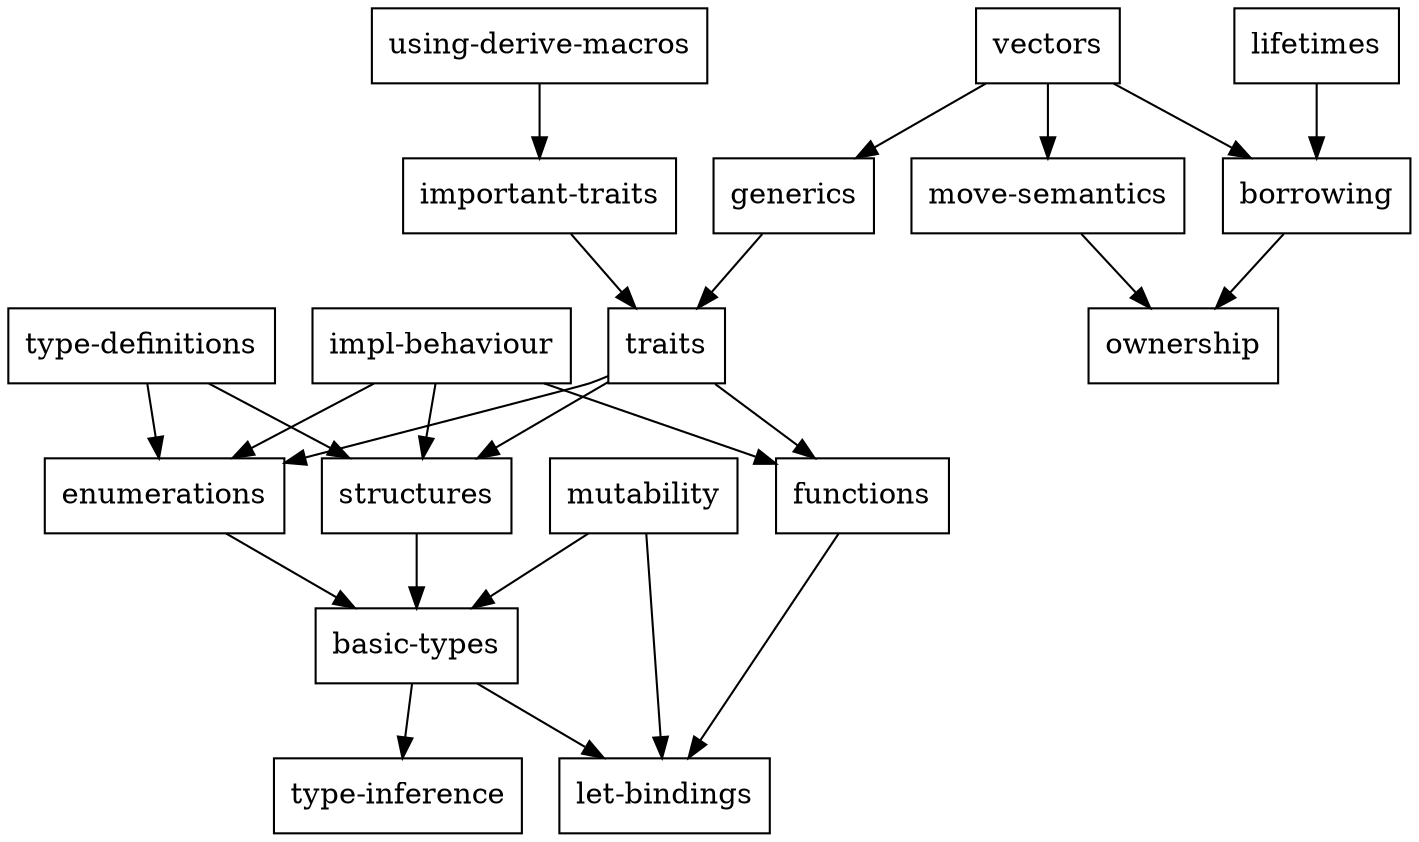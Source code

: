 digraph {
    0 [ label = "basic-types" shape = box]
    1 [ label = "let-bindings" shape = box]
    2 [ label = "type-inference" shape = box]
    3 [ label = "impl-behaviour" shape = box]
    4 [ label = "enumerations" shape = box]
    5 [ label = "functions" shape = box]
    6 [ label = "structures" shape = box]
    7 [ label = "borrowing" shape = box]
    8 [ label = "ownership" shape = box]
    9 [ label = "generics" shape = box]
    10 [ label = "traits" shape = box]
    11 [ label = "important-traits" shape = box]
    12 [ label = "lifetimes" shape = box]
    13 [ label = "move-semantics" shape = box]
    14 [ label = "mutability" shape = box]
    15 [ label = "type-definitions" shape = box]
    16 [ label = "using-derive-macros" shape = box]
    17 [ label = "vectors" shape = box]
    0 -> 1 [ ]
    0 -> 2 [ ]
    3 -> 4 [ ]
    3 -> 5 [ ]
    3 -> 6 [ ]
    4 -> 0 [ ]
    5 -> 1 [ ]
    6 -> 0 [ ]
    7 -> 8 [ ]
    9 -> 10 [ ]
    10 -> 4 [ ]
    10 -> 5 [ ]
    10 -> 6 [ ]
    11 -> 10 [ ]
    12 -> 7 [ ]
    13 -> 8 [ ]
    14 -> 0 [ ]
    14 -> 1 [ ]
    15 -> 4 [ ]
    15 -> 6 [ ]
    16 -> 11 [ ]
    17 -> 7 [ ]
    17 -> 9 [ ]
    17 -> 13 [ ]
}

